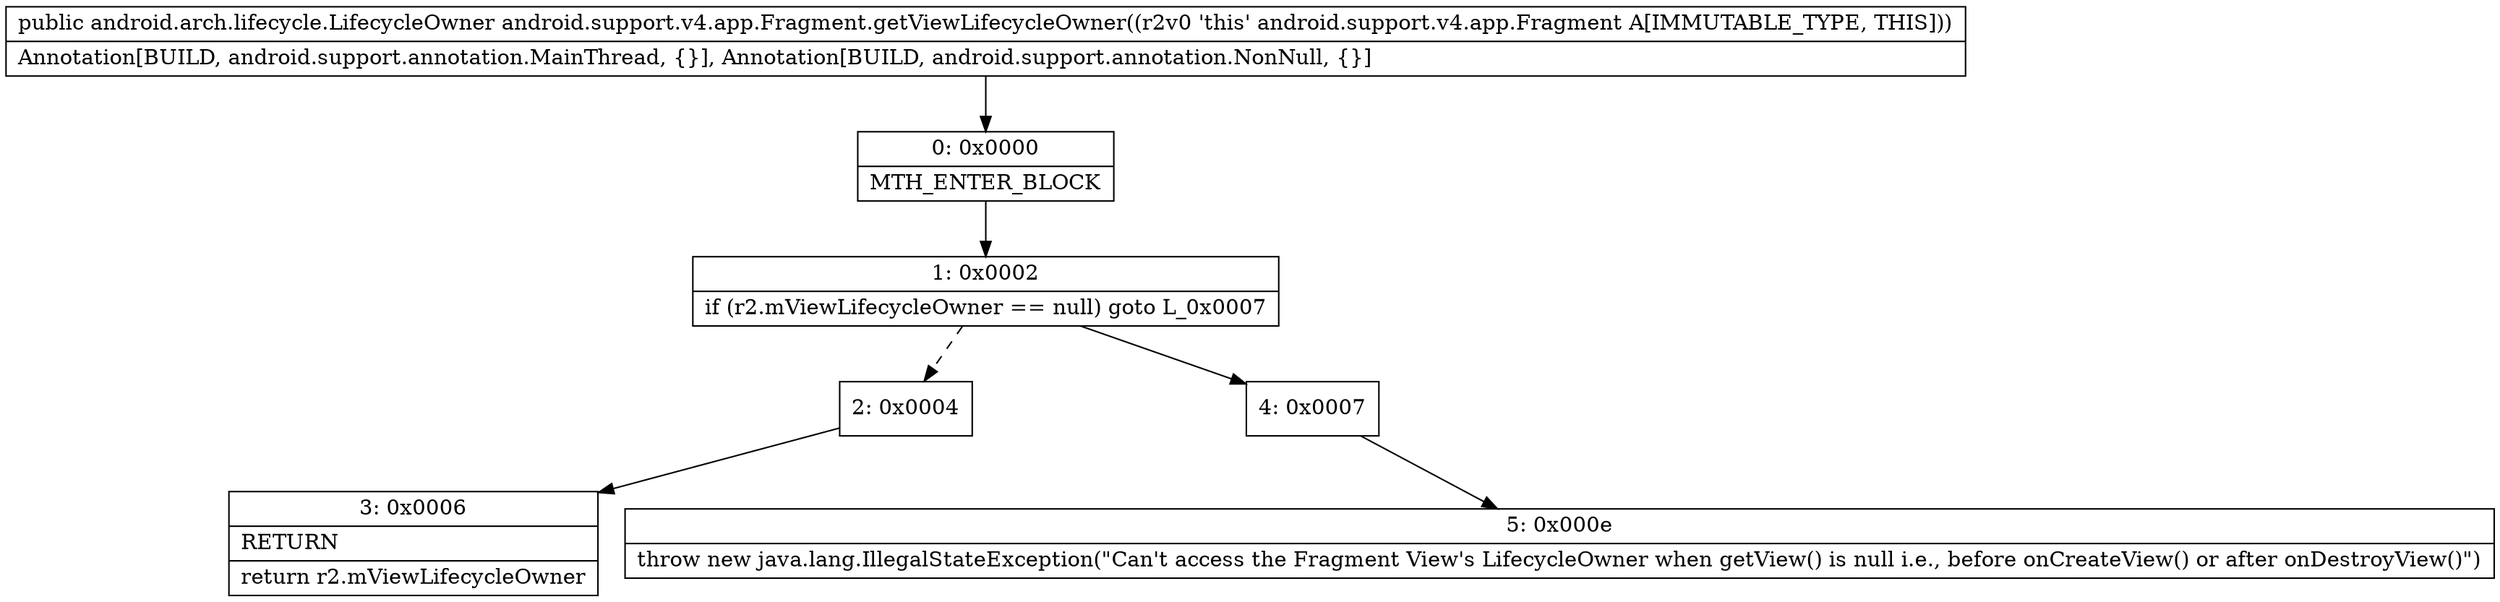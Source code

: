 digraph "CFG forandroid.support.v4.app.Fragment.getViewLifecycleOwner()Landroid\/arch\/lifecycle\/LifecycleOwner;" {
Node_0 [shape=record,label="{0\:\ 0x0000|MTH_ENTER_BLOCK\l}"];
Node_1 [shape=record,label="{1\:\ 0x0002|if (r2.mViewLifecycleOwner == null) goto L_0x0007\l}"];
Node_2 [shape=record,label="{2\:\ 0x0004}"];
Node_3 [shape=record,label="{3\:\ 0x0006|RETURN\l|return r2.mViewLifecycleOwner\l}"];
Node_4 [shape=record,label="{4\:\ 0x0007}"];
Node_5 [shape=record,label="{5\:\ 0x000e|throw new java.lang.IllegalStateException(\"Can't access the Fragment View's LifecycleOwner when getView() is null i.e., before onCreateView() or after onDestroyView()\")\l}"];
MethodNode[shape=record,label="{public android.arch.lifecycle.LifecycleOwner android.support.v4.app.Fragment.getViewLifecycleOwner((r2v0 'this' android.support.v4.app.Fragment A[IMMUTABLE_TYPE, THIS]))  | Annotation[BUILD, android.support.annotation.MainThread, \{\}], Annotation[BUILD, android.support.annotation.NonNull, \{\}]\l}"];
MethodNode -> Node_0;
Node_0 -> Node_1;
Node_1 -> Node_2[style=dashed];
Node_1 -> Node_4;
Node_2 -> Node_3;
Node_4 -> Node_5;
}

